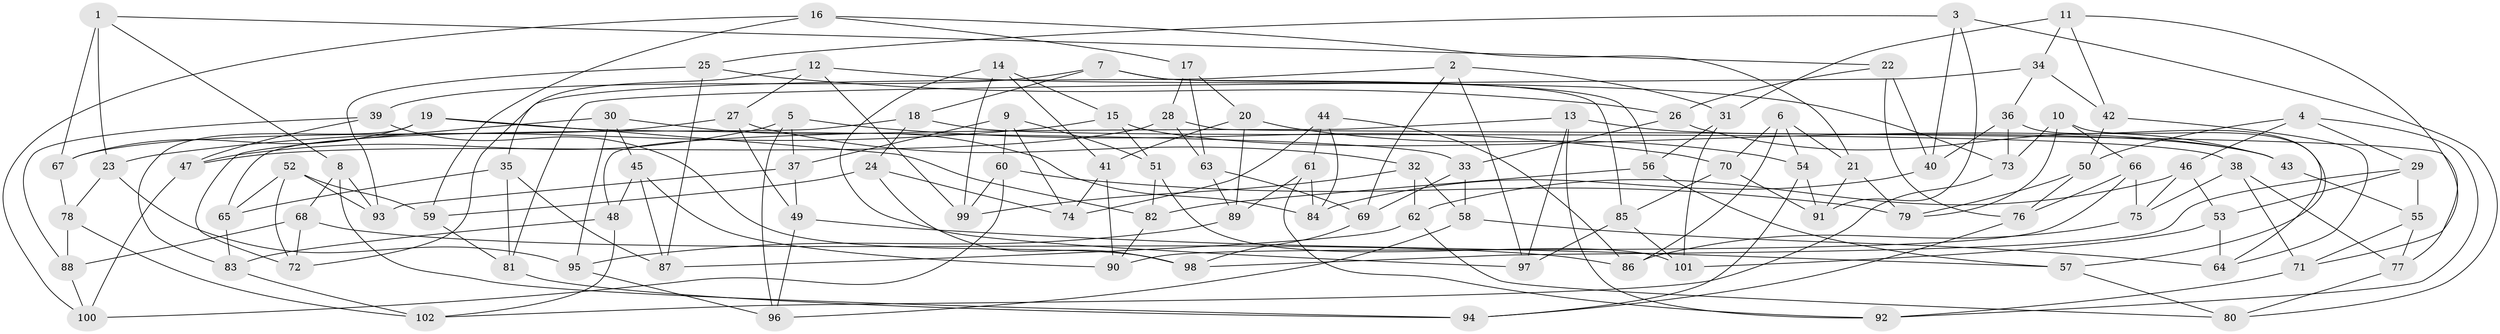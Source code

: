 // coarse degree distribution, {3: 0.0410958904109589, 9: 0.0410958904109589, 4: 0.8493150684931506, 12: 0.0136986301369863, 8: 0.0136986301369863, 11: 0.0273972602739726, 2: 0.0136986301369863}
// Generated by graph-tools (version 1.1) at 2025/54/03/04/25 22:54:02]
// undirected, 102 vertices, 204 edges
graph export_dot {
  node [color=gray90,style=filled];
  1;
  2;
  3;
  4;
  5;
  6;
  7;
  8;
  9;
  10;
  11;
  12;
  13;
  14;
  15;
  16;
  17;
  18;
  19;
  20;
  21;
  22;
  23;
  24;
  25;
  26;
  27;
  28;
  29;
  30;
  31;
  32;
  33;
  34;
  35;
  36;
  37;
  38;
  39;
  40;
  41;
  42;
  43;
  44;
  45;
  46;
  47;
  48;
  49;
  50;
  51;
  52;
  53;
  54;
  55;
  56;
  57;
  58;
  59;
  60;
  61;
  62;
  63;
  64;
  65;
  66;
  67;
  68;
  69;
  70;
  71;
  72;
  73;
  74;
  75;
  76;
  77;
  78;
  79;
  80;
  81;
  82;
  83;
  84;
  85;
  86;
  87;
  88;
  89;
  90;
  91;
  92;
  93;
  94;
  95;
  96;
  97;
  98;
  99;
  100;
  101;
  102;
  1 -- 8;
  1 -- 23;
  1 -- 22;
  1 -- 67;
  2 -- 97;
  2 -- 72;
  2 -- 31;
  2 -- 69;
  3 -- 25;
  3 -- 91;
  3 -- 80;
  3 -- 40;
  4 -- 46;
  4 -- 92;
  4 -- 50;
  4 -- 29;
  5 -- 96;
  5 -- 37;
  5 -- 47;
  5 -- 70;
  6 -- 70;
  6 -- 54;
  6 -- 21;
  6 -- 86;
  7 -- 39;
  7 -- 18;
  7 -- 56;
  7 -- 85;
  8 -- 94;
  8 -- 93;
  8 -- 68;
  9 -- 51;
  9 -- 37;
  9 -- 74;
  9 -- 60;
  10 -- 73;
  10 -- 57;
  10 -- 66;
  10 -- 79;
  11 -- 31;
  11 -- 34;
  11 -- 71;
  11 -- 42;
  12 -- 99;
  12 -- 35;
  12 -- 73;
  12 -- 27;
  13 -- 97;
  13 -- 92;
  13 -- 48;
  13 -- 43;
  14 -- 99;
  14 -- 15;
  14 -- 97;
  14 -- 41;
  15 -- 51;
  15 -- 43;
  15 -- 23;
  16 -- 21;
  16 -- 100;
  16 -- 59;
  16 -- 17;
  17 -- 28;
  17 -- 20;
  17 -- 63;
  18 -- 38;
  18 -- 65;
  18 -- 24;
  19 -- 33;
  19 -- 67;
  19 -- 83;
  19 -- 82;
  20 -- 41;
  20 -- 54;
  20 -- 89;
  21 -- 91;
  21 -- 79;
  22 -- 40;
  22 -- 26;
  22 -- 76;
  23 -- 78;
  23 -- 95;
  24 -- 74;
  24 -- 98;
  24 -- 59;
  25 -- 87;
  25 -- 93;
  25 -- 26;
  26 -- 33;
  26 -- 43;
  27 -- 49;
  27 -- 32;
  27 -- 67;
  28 -- 47;
  28 -- 77;
  28 -- 63;
  29 -- 53;
  29 -- 55;
  29 -- 98;
  30 -- 84;
  30 -- 95;
  30 -- 72;
  30 -- 45;
  31 -- 56;
  31 -- 101;
  32 -- 99;
  32 -- 62;
  32 -- 58;
  33 -- 69;
  33 -- 58;
  34 -- 42;
  34 -- 36;
  34 -- 81;
  35 -- 87;
  35 -- 81;
  35 -- 65;
  36 -- 40;
  36 -- 64;
  36 -- 73;
  37 -- 49;
  37 -- 93;
  38 -- 75;
  38 -- 71;
  38 -- 77;
  39 -- 47;
  39 -- 88;
  39 -- 98;
  40 -- 84;
  41 -- 74;
  41 -- 90;
  42 -- 64;
  42 -- 50;
  43 -- 55;
  44 -- 86;
  44 -- 61;
  44 -- 74;
  44 -- 84;
  45 -- 90;
  45 -- 48;
  45 -- 87;
  46 -- 53;
  46 -- 62;
  46 -- 75;
  47 -- 100;
  48 -- 83;
  48 -- 102;
  49 -- 96;
  49 -- 57;
  50 -- 79;
  50 -- 76;
  51 -- 82;
  51 -- 101;
  52 -- 72;
  52 -- 93;
  52 -- 59;
  52 -- 65;
  53 -- 64;
  53 -- 101;
  54 -- 94;
  54 -- 91;
  55 -- 71;
  55 -- 77;
  56 -- 57;
  56 -- 82;
  57 -- 80;
  58 -- 96;
  58 -- 64;
  59 -- 81;
  60 -- 100;
  60 -- 79;
  60 -- 99;
  61 -- 84;
  61 -- 92;
  61 -- 89;
  62 -- 80;
  62 -- 87;
  63 -- 69;
  63 -- 89;
  65 -- 83;
  66 -- 75;
  66 -- 90;
  66 -- 76;
  67 -- 78;
  68 -- 88;
  68 -- 72;
  68 -- 86;
  69 -- 98;
  70 -- 91;
  70 -- 85;
  71 -- 92;
  73 -- 102;
  75 -- 86;
  76 -- 94;
  77 -- 80;
  78 -- 102;
  78 -- 88;
  81 -- 94;
  82 -- 90;
  83 -- 102;
  85 -- 97;
  85 -- 101;
  88 -- 100;
  89 -- 95;
  95 -- 96;
}

